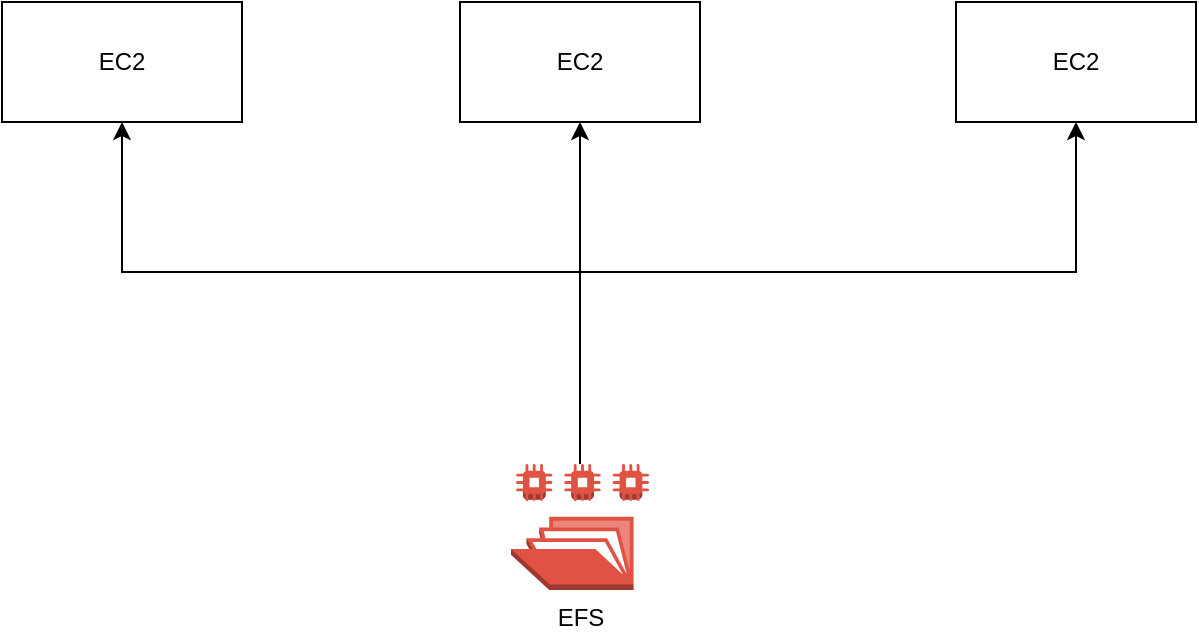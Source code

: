 <mxfile version="14.9.3" type="device"><diagram id="YSQr1g_lX_QsicdvfjyM" name="Page-1"><mxGraphModel dx="1346" dy="589" grid="0" gridSize="10" guides="1" tooltips="1" connect="1" arrows="1" fold="1" page="0" pageScale="1" pageWidth="827" pageHeight="1169" math="0" shadow="0"><root><mxCell id="0"/><mxCell id="1" parent="0"/><mxCell id="cqfpjd13XuCa0W2-5xQu-1" value="EC2" style="rounded=0;whiteSpace=wrap;html=1;" vertex="1" parent="1"><mxGeometry x="-70" y="111" width="120" height="60" as="geometry"/></mxCell><mxCell id="cqfpjd13XuCa0W2-5xQu-2" value="EC2" style="rounded=0;whiteSpace=wrap;html=1;" vertex="1" parent="1"><mxGeometry x="159" y="111" width="120" height="60" as="geometry"/></mxCell><mxCell id="cqfpjd13XuCa0W2-5xQu-3" value="EC2" style="rounded=0;whiteSpace=wrap;html=1;" vertex="1" parent="1"><mxGeometry x="407" y="111" width="120" height="60" as="geometry"/></mxCell><mxCell id="cqfpjd13XuCa0W2-5xQu-5" style="edgeStyle=orthogonalEdgeStyle;rounded=0;orthogonalLoop=1;jettySize=auto;html=1;entryX=0.5;entryY=1;entryDx=0;entryDy=0;" edge="1" parent="1" source="cqfpjd13XuCa0W2-5xQu-4" target="cqfpjd13XuCa0W2-5xQu-2"><mxGeometry relative="1" as="geometry"/></mxCell><mxCell id="cqfpjd13XuCa0W2-5xQu-6" style="edgeStyle=orthogonalEdgeStyle;rounded=0;orthogonalLoop=1;jettySize=auto;html=1;" edge="1" parent="1" source="cqfpjd13XuCa0W2-5xQu-4" target="cqfpjd13XuCa0W2-5xQu-3"><mxGeometry relative="1" as="geometry"><Array as="points"><mxPoint x="219" y="246"/><mxPoint x="467" y="246"/></Array></mxGeometry></mxCell><mxCell id="cqfpjd13XuCa0W2-5xQu-7" style="edgeStyle=orthogonalEdgeStyle;rounded=0;orthogonalLoop=1;jettySize=auto;html=1;" edge="1" parent="1" source="cqfpjd13XuCa0W2-5xQu-4" target="cqfpjd13XuCa0W2-5xQu-1"><mxGeometry relative="1" as="geometry"><Array as="points"><mxPoint x="219" y="246"/><mxPoint x="-10" y="246"/></Array></mxGeometry></mxCell><mxCell id="cqfpjd13XuCa0W2-5xQu-4" value="EFS" style="outlineConnect=0;dashed=0;verticalLabelPosition=bottom;verticalAlign=top;align=center;html=1;shape=mxgraph.aws3.efs_share;fillColor=#E05243;gradientColor=none;" vertex="1" parent="1"><mxGeometry x="184.5" y="342" width="69" height="63" as="geometry"/></mxCell></root></mxGraphModel></diagram></mxfile>
